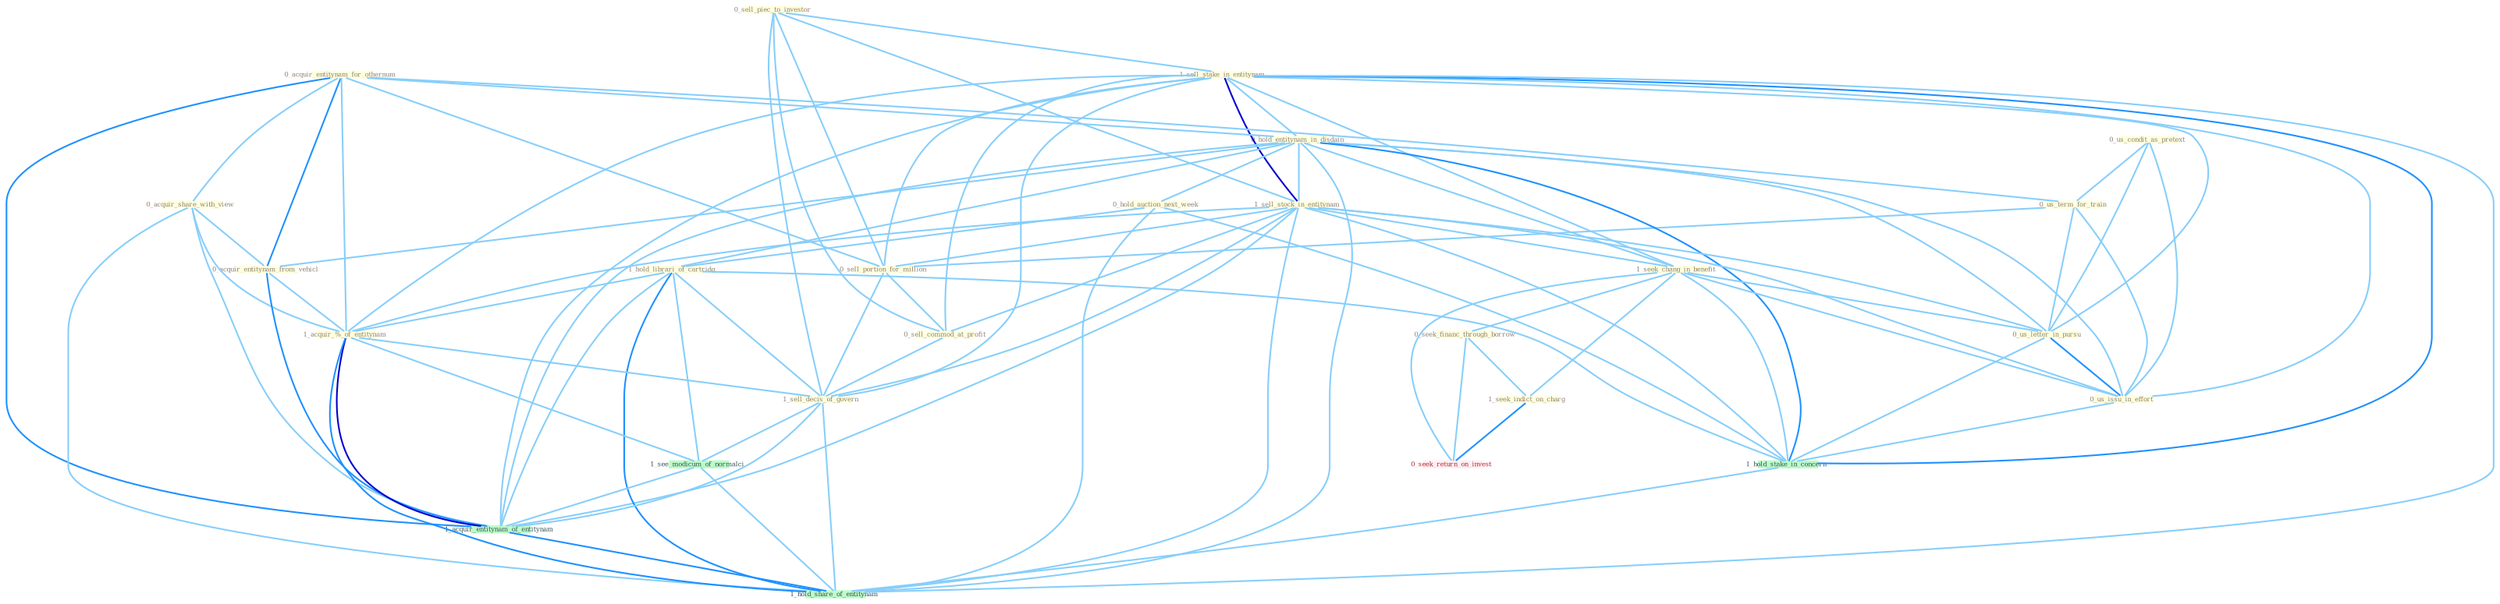 Graph G{ 
    node
    [shape=polygon,style=filled,width=.5,height=.06,color="#BDFCC9",fixedsize=true,fontsize=4,
    fontcolor="#2f4f4f"];
    {node
    [color="#ffffe0", fontcolor="#8b7d6b"] "0_sell_piec_to_investor " "1_sell_stake_in_entitynam " "0_us_condit_as_pretext " "0_acquir_entitynam_for_othernum " "0_us_term_for_train " "0_hold_entitynam_in_disdain " "0_acquir_share_with_view " "1_sell_stock_in_entitynam " "0_hold_auction_next_week " "1_seek_chang_in_benefit " "0_seek_financ_through_borrow " "1_hold_librari_of_cartridg " "0_sell_portion_for_million " "0_us_letter_in_pursu " "0_us_issu_in_effort " "0_acquir_entitynam_from_vehicl " "0_sell_commod_at_profit " "1_acquir_%_of_entitynam " "1_sell_decis_of_govern " "1_seek_indict_on_charg "}
{node [color="#fff0f5", fontcolor="#b22222"] "0_seek_return_on_invest "}
edge [color="#B0E2FF"];

	"0_sell_piec_to_investor " -- "1_sell_stake_in_entitynam " [w="1", color="#87cefa" ];
	"0_sell_piec_to_investor " -- "1_sell_stock_in_entitynam " [w="1", color="#87cefa" ];
	"0_sell_piec_to_investor " -- "0_sell_portion_for_million " [w="1", color="#87cefa" ];
	"0_sell_piec_to_investor " -- "0_sell_commod_at_profit " [w="1", color="#87cefa" ];
	"0_sell_piec_to_investor " -- "1_sell_decis_of_govern " [w="1", color="#87cefa" ];
	"1_sell_stake_in_entitynam " -- "0_hold_entitynam_in_disdain " [w="1", color="#87cefa" ];
	"1_sell_stake_in_entitynam " -- "1_sell_stock_in_entitynam " [w="3", color="#0000cd" , len=0.6];
	"1_sell_stake_in_entitynam " -- "1_seek_chang_in_benefit " [w="1", color="#87cefa" ];
	"1_sell_stake_in_entitynam " -- "0_sell_portion_for_million " [w="1", color="#87cefa" ];
	"1_sell_stake_in_entitynam " -- "0_us_letter_in_pursu " [w="1", color="#87cefa" ];
	"1_sell_stake_in_entitynam " -- "0_us_issu_in_effort " [w="1", color="#87cefa" ];
	"1_sell_stake_in_entitynam " -- "0_sell_commod_at_profit " [w="1", color="#87cefa" ];
	"1_sell_stake_in_entitynam " -- "1_acquir_%_of_entitynam " [w="1", color="#87cefa" ];
	"1_sell_stake_in_entitynam " -- "1_sell_decis_of_govern " [w="1", color="#87cefa" ];
	"1_sell_stake_in_entitynam " -- "1_hold_stake_in_concern " [w="2", color="#1e90ff" , len=0.8];
	"1_sell_stake_in_entitynam " -- "1_acquir_entitynam_of_entitynam " [w="1", color="#87cefa" ];
	"1_sell_stake_in_entitynam " -- "1_hold_share_of_entitynam " [w="1", color="#87cefa" ];
	"0_us_condit_as_pretext " -- "0_us_term_for_train " [w="1", color="#87cefa" ];
	"0_us_condit_as_pretext " -- "0_us_letter_in_pursu " [w="1", color="#87cefa" ];
	"0_us_condit_as_pretext " -- "0_us_issu_in_effort " [w="1", color="#87cefa" ];
	"0_acquir_entitynam_for_othernum " -- "0_us_term_for_train " [w="1", color="#87cefa" ];
	"0_acquir_entitynam_for_othernum " -- "0_hold_entitynam_in_disdain " [w="1", color="#87cefa" ];
	"0_acquir_entitynam_for_othernum " -- "0_acquir_share_with_view " [w="1", color="#87cefa" ];
	"0_acquir_entitynam_for_othernum " -- "0_sell_portion_for_million " [w="1", color="#87cefa" ];
	"0_acquir_entitynam_for_othernum " -- "0_acquir_entitynam_from_vehicl " [w="2", color="#1e90ff" , len=0.8];
	"0_acquir_entitynam_for_othernum " -- "1_acquir_%_of_entitynam " [w="1", color="#87cefa" ];
	"0_acquir_entitynam_for_othernum " -- "1_acquir_entitynam_of_entitynam " [w="2", color="#1e90ff" , len=0.8];
	"0_us_term_for_train " -- "0_sell_portion_for_million " [w="1", color="#87cefa" ];
	"0_us_term_for_train " -- "0_us_letter_in_pursu " [w="1", color="#87cefa" ];
	"0_us_term_for_train " -- "0_us_issu_in_effort " [w="1", color="#87cefa" ];
	"0_hold_entitynam_in_disdain " -- "1_sell_stock_in_entitynam " [w="1", color="#87cefa" ];
	"0_hold_entitynam_in_disdain " -- "0_hold_auction_next_week " [w="1", color="#87cefa" ];
	"0_hold_entitynam_in_disdain " -- "1_seek_chang_in_benefit " [w="1", color="#87cefa" ];
	"0_hold_entitynam_in_disdain " -- "1_hold_librari_of_cartridg " [w="1", color="#87cefa" ];
	"0_hold_entitynam_in_disdain " -- "0_us_letter_in_pursu " [w="1", color="#87cefa" ];
	"0_hold_entitynam_in_disdain " -- "0_us_issu_in_effort " [w="1", color="#87cefa" ];
	"0_hold_entitynam_in_disdain " -- "0_acquir_entitynam_from_vehicl " [w="1", color="#87cefa" ];
	"0_hold_entitynam_in_disdain " -- "1_hold_stake_in_concern " [w="2", color="#1e90ff" , len=0.8];
	"0_hold_entitynam_in_disdain " -- "1_acquir_entitynam_of_entitynam " [w="1", color="#87cefa" ];
	"0_hold_entitynam_in_disdain " -- "1_hold_share_of_entitynam " [w="1", color="#87cefa" ];
	"0_acquir_share_with_view " -- "0_acquir_entitynam_from_vehicl " [w="1", color="#87cefa" ];
	"0_acquir_share_with_view " -- "1_acquir_%_of_entitynam " [w="1", color="#87cefa" ];
	"0_acquir_share_with_view " -- "1_acquir_entitynam_of_entitynam " [w="1", color="#87cefa" ];
	"0_acquir_share_with_view " -- "1_hold_share_of_entitynam " [w="1", color="#87cefa" ];
	"1_sell_stock_in_entitynam " -- "1_seek_chang_in_benefit " [w="1", color="#87cefa" ];
	"1_sell_stock_in_entitynam " -- "0_sell_portion_for_million " [w="1", color="#87cefa" ];
	"1_sell_stock_in_entitynam " -- "0_us_letter_in_pursu " [w="1", color="#87cefa" ];
	"1_sell_stock_in_entitynam " -- "0_us_issu_in_effort " [w="1", color="#87cefa" ];
	"1_sell_stock_in_entitynam " -- "0_sell_commod_at_profit " [w="1", color="#87cefa" ];
	"1_sell_stock_in_entitynam " -- "1_acquir_%_of_entitynam " [w="1", color="#87cefa" ];
	"1_sell_stock_in_entitynam " -- "1_sell_decis_of_govern " [w="1", color="#87cefa" ];
	"1_sell_stock_in_entitynam " -- "1_hold_stake_in_concern " [w="1", color="#87cefa" ];
	"1_sell_stock_in_entitynam " -- "1_acquir_entitynam_of_entitynam " [w="1", color="#87cefa" ];
	"1_sell_stock_in_entitynam " -- "1_hold_share_of_entitynam " [w="1", color="#87cefa" ];
	"0_hold_auction_next_week " -- "1_hold_librari_of_cartridg " [w="1", color="#87cefa" ];
	"0_hold_auction_next_week " -- "1_hold_stake_in_concern " [w="1", color="#87cefa" ];
	"0_hold_auction_next_week " -- "1_hold_share_of_entitynam " [w="1", color="#87cefa" ];
	"1_seek_chang_in_benefit " -- "0_seek_financ_through_borrow " [w="1", color="#87cefa" ];
	"1_seek_chang_in_benefit " -- "0_us_letter_in_pursu " [w="1", color="#87cefa" ];
	"1_seek_chang_in_benefit " -- "0_us_issu_in_effort " [w="1", color="#87cefa" ];
	"1_seek_chang_in_benefit " -- "1_seek_indict_on_charg " [w="1", color="#87cefa" ];
	"1_seek_chang_in_benefit " -- "1_hold_stake_in_concern " [w="1", color="#87cefa" ];
	"1_seek_chang_in_benefit " -- "0_seek_return_on_invest " [w="1", color="#87cefa" ];
	"0_seek_financ_through_borrow " -- "1_seek_indict_on_charg " [w="1", color="#87cefa" ];
	"0_seek_financ_through_borrow " -- "0_seek_return_on_invest " [w="1", color="#87cefa" ];
	"1_hold_librari_of_cartridg " -- "1_acquir_%_of_entitynam " [w="1", color="#87cefa" ];
	"1_hold_librari_of_cartridg " -- "1_sell_decis_of_govern " [w="1", color="#87cefa" ];
	"1_hold_librari_of_cartridg " -- "1_hold_stake_in_concern " [w="1", color="#87cefa" ];
	"1_hold_librari_of_cartridg " -- "1_see_modicum_of_normalci " [w="1", color="#87cefa" ];
	"1_hold_librari_of_cartridg " -- "1_acquir_entitynam_of_entitynam " [w="1", color="#87cefa" ];
	"1_hold_librari_of_cartridg " -- "1_hold_share_of_entitynam " [w="2", color="#1e90ff" , len=0.8];
	"0_sell_portion_for_million " -- "0_sell_commod_at_profit " [w="1", color="#87cefa" ];
	"0_sell_portion_for_million " -- "1_sell_decis_of_govern " [w="1", color="#87cefa" ];
	"0_us_letter_in_pursu " -- "0_us_issu_in_effort " [w="2", color="#1e90ff" , len=0.8];
	"0_us_letter_in_pursu " -- "1_hold_stake_in_concern " [w="1", color="#87cefa" ];
	"0_us_issu_in_effort " -- "1_hold_stake_in_concern " [w="1", color="#87cefa" ];
	"0_acquir_entitynam_from_vehicl " -- "1_acquir_%_of_entitynam " [w="1", color="#87cefa" ];
	"0_acquir_entitynam_from_vehicl " -- "1_acquir_entitynam_of_entitynam " [w="2", color="#1e90ff" , len=0.8];
	"0_sell_commod_at_profit " -- "1_sell_decis_of_govern " [w="1", color="#87cefa" ];
	"1_acquir_%_of_entitynam " -- "1_sell_decis_of_govern " [w="1", color="#87cefa" ];
	"1_acquir_%_of_entitynam " -- "1_see_modicum_of_normalci " [w="1", color="#87cefa" ];
	"1_acquir_%_of_entitynam " -- "1_acquir_entitynam_of_entitynam " [w="3", color="#0000cd" , len=0.6];
	"1_acquir_%_of_entitynam " -- "1_hold_share_of_entitynam " [w="2", color="#1e90ff" , len=0.8];
	"1_sell_decis_of_govern " -- "1_see_modicum_of_normalci " [w="1", color="#87cefa" ];
	"1_sell_decis_of_govern " -- "1_acquir_entitynam_of_entitynam " [w="1", color="#87cefa" ];
	"1_sell_decis_of_govern " -- "1_hold_share_of_entitynam " [w="1", color="#87cefa" ];
	"1_seek_indict_on_charg " -- "0_seek_return_on_invest " [w="2", color="#1e90ff" , len=0.8];
	"1_hold_stake_in_concern " -- "1_hold_share_of_entitynam " [w="1", color="#87cefa" ];
	"1_see_modicum_of_normalci " -- "1_acquir_entitynam_of_entitynam " [w="1", color="#87cefa" ];
	"1_see_modicum_of_normalci " -- "1_hold_share_of_entitynam " [w="1", color="#87cefa" ];
	"1_acquir_entitynam_of_entitynam " -- "1_hold_share_of_entitynam " [w="2", color="#1e90ff" , len=0.8];
}
